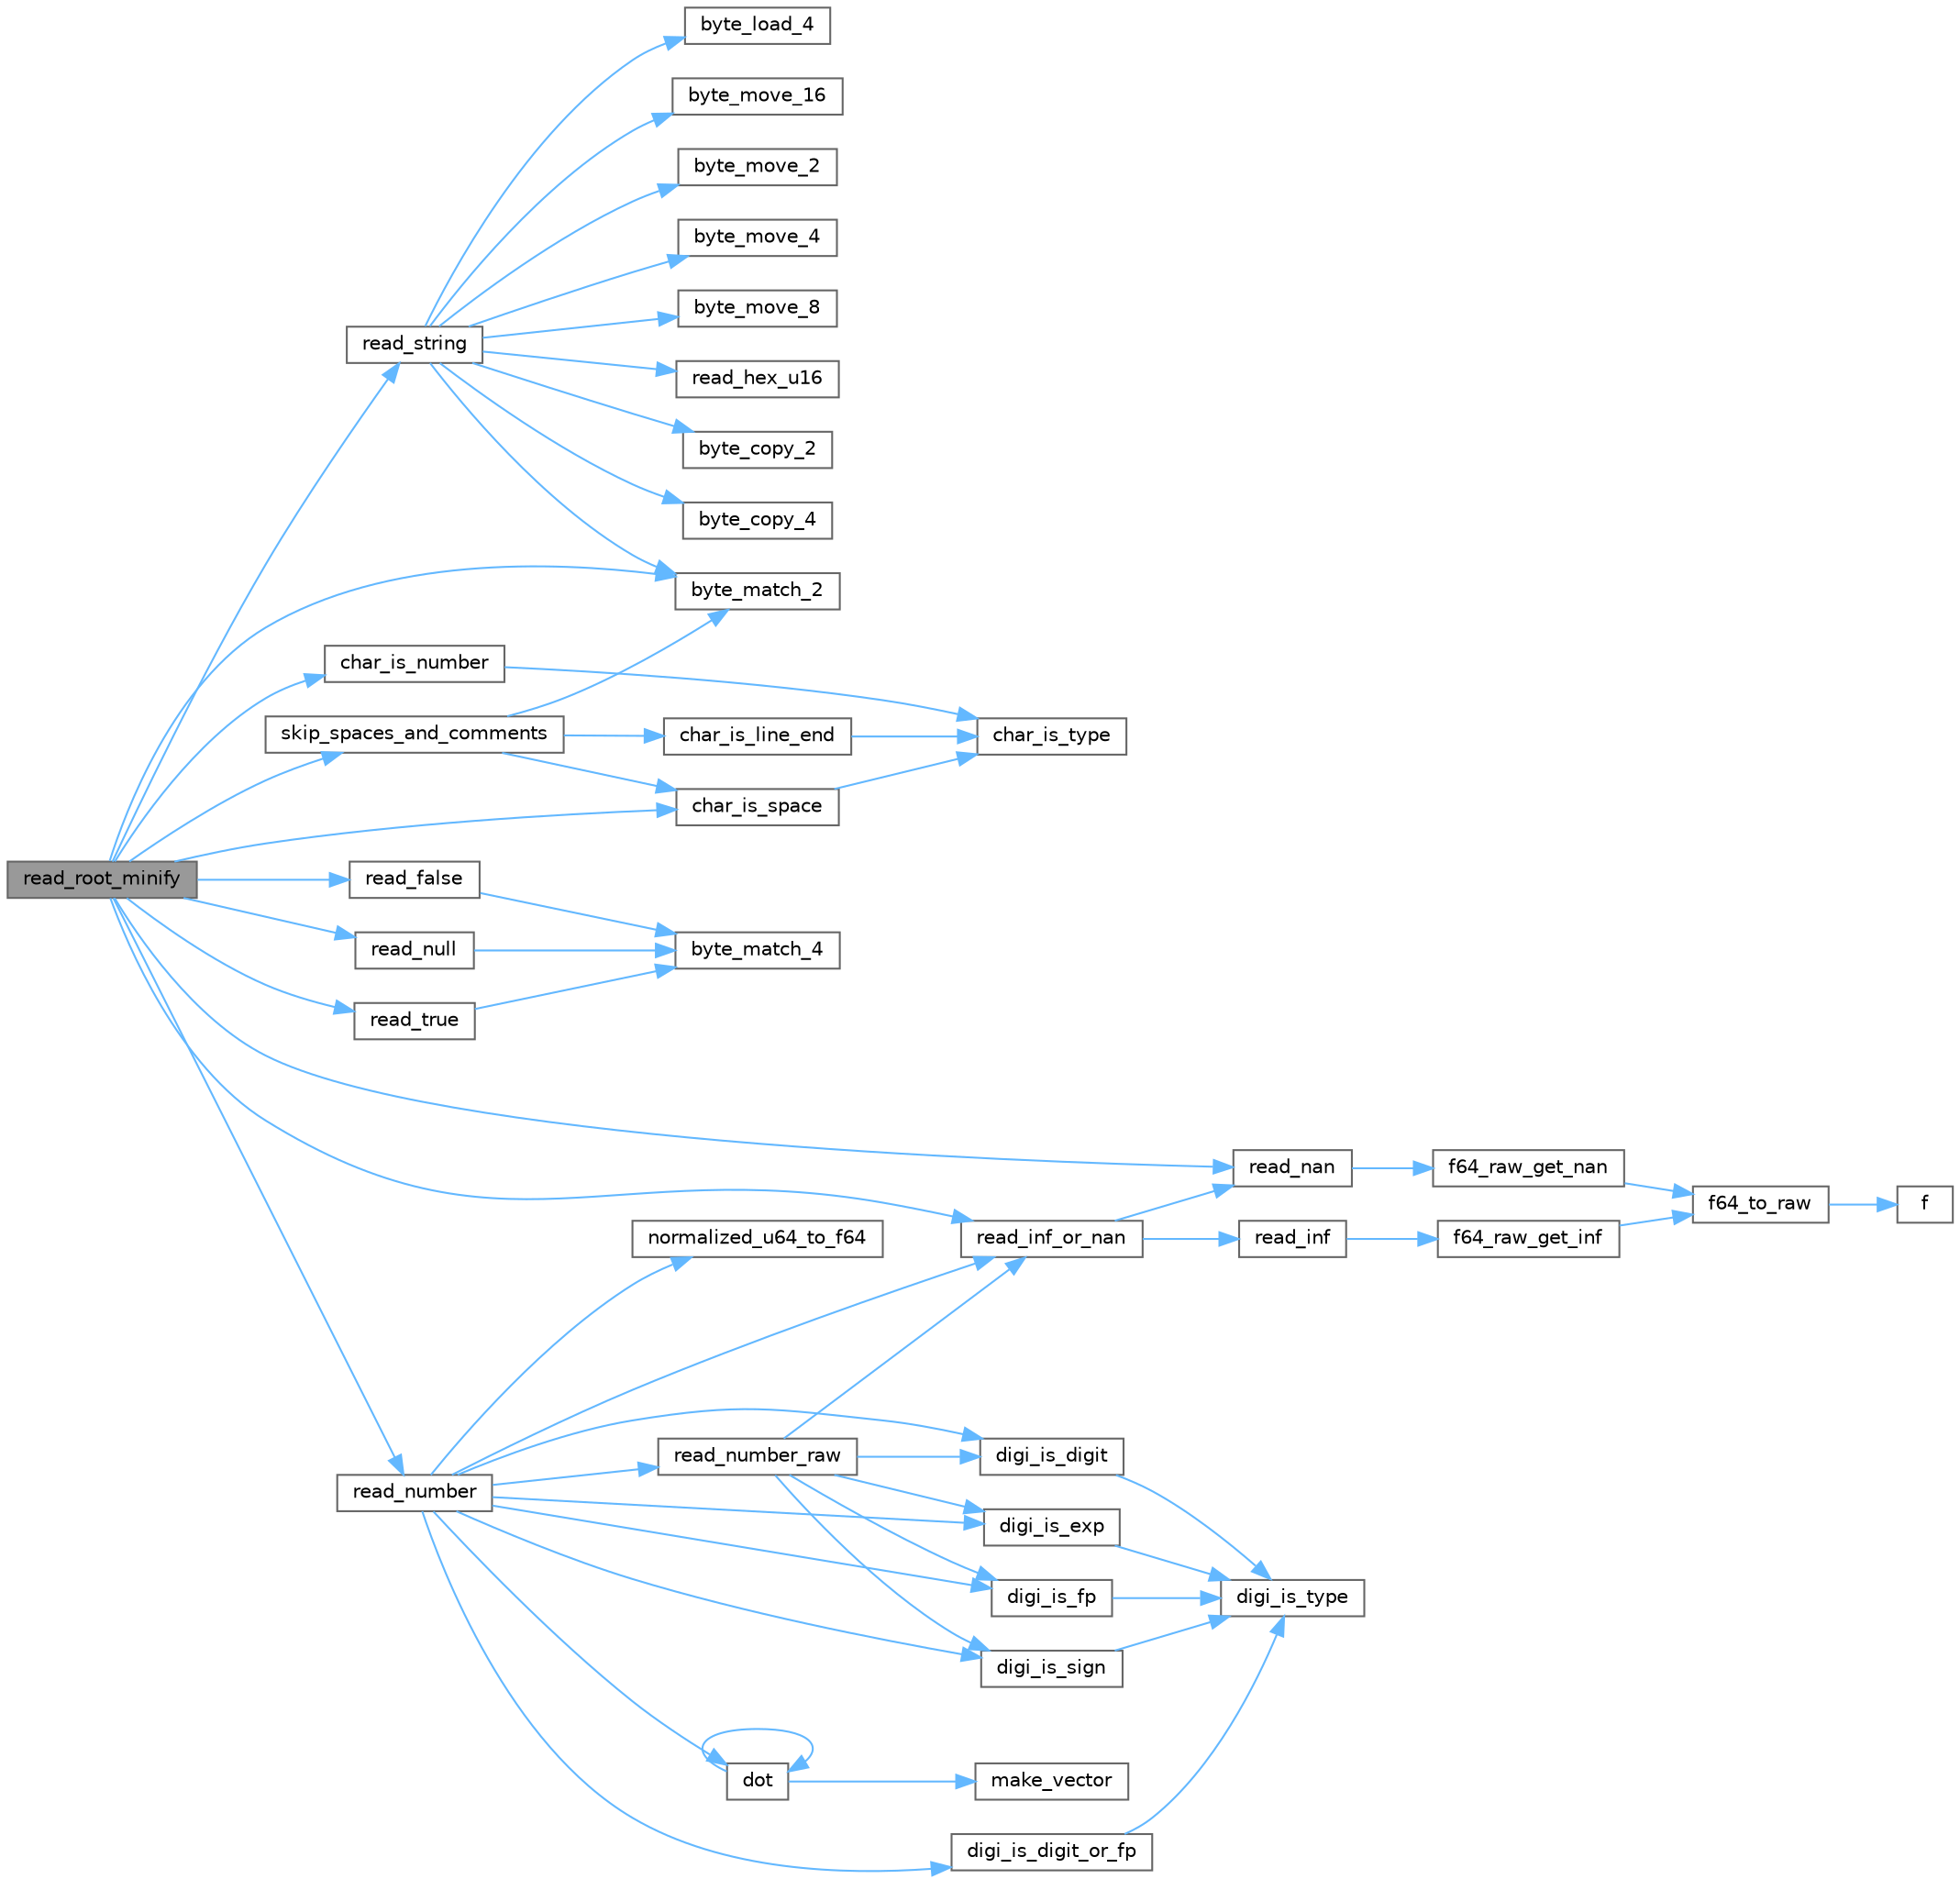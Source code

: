 digraph "read_root_minify"
{
 // LATEX_PDF_SIZE
  bgcolor="transparent";
  edge [fontname=Helvetica,fontsize=10,labelfontname=Helvetica,labelfontsize=10];
  node [fontname=Helvetica,fontsize=10,shape=box,height=0.2,width=0.4];
  rankdir="LR";
  Node1 [id="Node000001",label="read_root_minify",height=0.2,width=0.4,color="gray40", fillcolor="grey60", style="filled", fontcolor="black",tooltip=" "];
  Node1 -> Node2 [id="edge58_Node000001_Node000002",color="steelblue1",style="solid",tooltip=" "];
  Node2 [id="Node000002",label="byte_match_2",height=0.2,width=0.4,color="grey40", fillcolor="white", style="filled",URL="$yyjson_8c.html#a3a0b543ccc96758e3d9632773ab82632",tooltip=" "];
  Node1 -> Node3 [id="edge59_Node000001_Node000003",color="steelblue1",style="solid",tooltip=" "];
  Node3 [id="Node000003",label="char_is_number",height=0.2,width=0.4,color="grey40", fillcolor="white", style="filled",URL="$yyjson_8c.html#abf57d5a39008af9ef13462c45631a0fc",tooltip=" "];
  Node3 -> Node4 [id="edge60_Node000003_Node000004",color="steelblue1",style="solid",tooltip=" "];
  Node4 [id="Node000004",label="char_is_type",height=0.2,width=0.4,color="grey40", fillcolor="white", style="filled",URL="$yyjson_8c.html#a92720506373a97d8d6f198ea37ce3cb1",tooltip=" "];
  Node1 -> Node5 [id="edge61_Node000001_Node000005",color="steelblue1",style="solid",tooltip=" "];
  Node5 [id="Node000005",label="char_is_space",height=0.2,width=0.4,color="grey40", fillcolor="white", style="filled",URL="$yyjson_8c.html#a4c4d781bdc30adffcee30f192e4869c8",tooltip=" "];
  Node5 -> Node4 [id="edge62_Node000005_Node000004",color="steelblue1",style="solid",tooltip=" "];
  Node1 -> Node6 [id="edge63_Node000001_Node000006",color="steelblue1",style="solid",tooltip=" "];
  Node6 [id="Node000006",label="read_false",height=0.2,width=0.4,color="grey40", fillcolor="white", style="filled",URL="$yyjson_8c.html#a8372211a6f5de545766529f4e4cc19e8",tooltip=" "];
  Node6 -> Node7 [id="edge64_Node000006_Node000007",color="steelblue1",style="solid",tooltip=" "];
  Node7 [id="Node000007",label="byte_match_4",height=0.2,width=0.4,color="grey40", fillcolor="white", style="filled",URL="$yyjson_8c.html#a34726fa714e2bf7c56f8a70bda417597",tooltip=" "];
  Node1 -> Node8 [id="edge65_Node000001_Node000008",color="steelblue1",style="solid",tooltip=" "];
  Node8 [id="Node000008",label="read_inf_or_nan",height=0.2,width=0.4,color="grey40", fillcolor="white", style="filled",URL="$yyjson_8c.html#a720bbd325fe3ba03734213f3987a9dd9",tooltip=" "];
  Node8 -> Node9 [id="edge66_Node000008_Node000009",color="steelblue1",style="solid",tooltip=" "];
  Node9 [id="Node000009",label="read_inf",height=0.2,width=0.4,color="grey40", fillcolor="white", style="filled",URL="$yyjson_8c.html#ae2c50c33e8663e8985150a3c19fb7774",tooltip=" "];
  Node9 -> Node10 [id="edge67_Node000009_Node000010",color="steelblue1",style="solid",tooltip=" "];
  Node10 [id="Node000010",label="f64_raw_get_inf",height=0.2,width=0.4,color="grey40", fillcolor="white", style="filled",URL="$yyjson_8c.html#a04d771f42f933e51b8e3f09bc3bf485f",tooltip=" "];
  Node10 -> Node11 [id="edge68_Node000010_Node000011",color="steelblue1",style="solid",tooltip=" "];
  Node11 [id="Node000011",label="f64_to_raw",height=0.2,width=0.4,color="grey40", fillcolor="white", style="filled",URL="$yyjson_8c.html#a7b07011750e09f41144ee6c4aafa1475",tooltip=" "];
  Node11 -> Node12 [id="edge69_Node000011_Node000012",color="steelblue1",style="solid",tooltip=" "];
  Node12 [id="Node000012",label="f",height=0.2,width=0.4,color="grey40", fillcolor="white", style="filled",URL="$cxx11__tensor__map_8cpp.html#a7f507fea02198f6cb81c86640c7b1a4e",tooltip=" "];
  Node8 -> Node13 [id="edge70_Node000008_Node000013",color="steelblue1",style="solid",tooltip=" "];
  Node13 [id="Node000013",label="read_nan",height=0.2,width=0.4,color="grey40", fillcolor="white", style="filled",URL="$yyjson_8c.html#a61c49628369584d4d256add73d1a5fac",tooltip=" "];
  Node13 -> Node14 [id="edge71_Node000013_Node000014",color="steelblue1",style="solid",tooltip=" "];
  Node14 [id="Node000014",label="f64_raw_get_nan",height=0.2,width=0.4,color="grey40", fillcolor="white", style="filled",URL="$yyjson_8c.html#a52154ab6c7dc6d98fc7b916ef2525724",tooltip=" "];
  Node14 -> Node11 [id="edge72_Node000014_Node000011",color="steelblue1",style="solid",tooltip=" "];
  Node1 -> Node13 [id="edge73_Node000001_Node000013",color="steelblue1",style="solid",tooltip=" "];
  Node1 -> Node15 [id="edge74_Node000001_Node000015",color="steelblue1",style="solid",tooltip=" "];
  Node15 [id="Node000015",label="read_null",height=0.2,width=0.4,color="grey40", fillcolor="white", style="filled",URL="$yyjson_8c.html#a08f27fa4d71c993e7c6791ae47cb3ed7",tooltip=" "];
  Node15 -> Node7 [id="edge75_Node000015_Node000007",color="steelblue1",style="solid",tooltip=" "];
  Node1 -> Node16 [id="edge76_Node000001_Node000016",color="steelblue1",style="solid",tooltip=" "];
  Node16 [id="Node000016",label="read_number",height=0.2,width=0.4,color="grey40", fillcolor="white", style="filled",URL="$yyjson_8c.html#ae80f29f6843f936808fbe5a48e48dabc",tooltip=" "];
  Node16 -> Node17 [id="edge77_Node000016_Node000017",color="steelblue1",style="solid",tooltip=" "];
  Node17 [id="Node000017",label="digi_is_digit",height=0.2,width=0.4,color="grey40", fillcolor="white", style="filled",URL="$yyjson_8c.html#ac16e36c200b16a17041aac1ed37276d7",tooltip=" "];
  Node17 -> Node18 [id="edge78_Node000017_Node000018",color="steelblue1",style="solid",tooltip=" "];
  Node18 [id="Node000018",label="digi_is_type",height=0.2,width=0.4,color="grey40", fillcolor="white", style="filled",URL="$yyjson_8c.html#aae236fd488306e08c5844189ad6d6570",tooltip=" "];
  Node16 -> Node19 [id="edge79_Node000016_Node000019",color="steelblue1",style="solid",tooltip=" "];
  Node19 [id="Node000019",label="digi_is_digit_or_fp",height=0.2,width=0.4,color="grey40", fillcolor="white", style="filled",URL="$yyjson_8c.html#aee912f37b76d8da7a4e2ca5a88d17d76",tooltip=" "];
  Node19 -> Node18 [id="edge80_Node000019_Node000018",color="steelblue1",style="solid",tooltip=" "];
  Node16 -> Node20 [id="edge81_Node000016_Node000020",color="steelblue1",style="solid",tooltip=" "];
  Node20 [id="Node000020",label="digi_is_exp",height=0.2,width=0.4,color="grey40", fillcolor="white", style="filled",URL="$yyjson_8c.html#ad25dff9b718d68793b54d09d4dfc8526",tooltip=" "];
  Node20 -> Node18 [id="edge82_Node000020_Node000018",color="steelblue1",style="solid",tooltip=" "];
  Node16 -> Node21 [id="edge83_Node000016_Node000021",color="steelblue1",style="solid",tooltip=" "];
  Node21 [id="Node000021",label="digi_is_fp",height=0.2,width=0.4,color="grey40", fillcolor="white", style="filled",URL="$yyjson_8c.html#ac38bca46c8cbb1107ca4188d2eb4fcbe",tooltip=" "];
  Node21 -> Node18 [id="edge84_Node000021_Node000018",color="steelblue1",style="solid",tooltip=" "];
  Node16 -> Node22 [id="edge85_Node000016_Node000022",color="steelblue1",style="solid",tooltip=" "];
  Node22 [id="Node000022",label="digi_is_sign",height=0.2,width=0.4,color="grey40", fillcolor="white", style="filled",URL="$yyjson_8c.html#a078553b0c6c304a46441a196aad05129",tooltip=" "];
  Node22 -> Node18 [id="edge86_Node000022_Node000018",color="steelblue1",style="solid",tooltip=" "];
  Node16 -> Node23 [id="edge87_Node000016_Node000023",color="steelblue1",style="solid",tooltip=" "];
  Node23 [id="Node000023",label="dot",height=0.2,width=0.4,color="grey40", fillcolor="white", style="filled",URL="$level1__real__impl_8h.html#a7a40e5a367460d00c6cdeeb23e8b780b",tooltip=" "];
  Node23 -> Node23 [id="edge88_Node000023_Node000023",color="steelblue1",style="solid",tooltip=" "];
  Node23 -> Node24 [id="edge89_Node000023_Node000024",color="steelblue1",style="solid",tooltip=" "];
  Node24 [id="Node000024",label="make_vector",height=0.2,width=0.4,color="grey40", fillcolor="white", style="filled",URL="$external_2taskflow_23rd-party_2eigen-3_83_87_2blas_2common_8h.html#a5271e1713820dbe05a27309a551c63a8",tooltip=" "];
  Node16 -> Node25 [id="edge90_Node000016_Node000025",color="steelblue1",style="solid",tooltip=" "];
  Node25 [id="Node000025",label="normalized_u64_to_f64",height=0.2,width=0.4,color="grey40", fillcolor="white", style="filled",URL="$yyjson_8c.html#aee878603775170bfda13233591eceec0",tooltip=" "];
  Node16 -> Node8 [id="edge91_Node000016_Node000008",color="steelblue1",style="solid",tooltip=" "];
  Node16 -> Node26 [id="edge92_Node000016_Node000026",color="steelblue1",style="solid",tooltip=" "];
  Node26 [id="Node000026",label="read_number_raw",height=0.2,width=0.4,color="grey40", fillcolor="white", style="filled",URL="$yyjson_8c.html#a17e53cae5ed1a998445df0ee5e95434e",tooltip=" "];
  Node26 -> Node17 [id="edge93_Node000026_Node000017",color="steelblue1",style="solid",tooltip=" "];
  Node26 -> Node20 [id="edge94_Node000026_Node000020",color="steelblue1",style="solid",tooltip=" "];
  Node26 -> Node21 [id="edge95_Node000026_Node000021",color="steelblue1",style="solid",tooltip=" "];
  Node26 -> Node22 [id="edge96_Node000026_Node000022",color="steelblue1",style="solid",tooltip=" "];
  Node26 -> Node8 [id="edge97_Node000026_Node000008",color="steelblue1",style="solid",tooltip=" "];
  Node1 -> Node27 [id="edge98_Node000001_Node000027",color="steelblue1",style="solid",tooltip=" "];
  Node27 [id="Node000027",label="read_string",height=0.2,width=0.4,color="grey40", fillcolor="white", style="filled",URL="$yyjson_8c.html#a804945ea7ab88a55f6c71afe2ef28508",tooltip=" "];
  Node27 -> Node28 [id="edge99_Node000027_Node000028",color="steelblue1",style="solid",tooltip=" "];
  Node28 [id="Node000028",label="byte_copy_2",height=0.2,width=0.4,color="grey40", fillcolor="white", style="filled",URL="$yyjson_8c.html#ac6a11726824f52b6413a67488f5a3152",tooltip=" "];
  Node27 -> Node29 [id="edge100_Node000027_Node000029",color="steelblue1",style="solid",tooltip=" "];
  Node29 [id="Node000029",label="byte_copy_4",height=0.2,width=0.4,color="grey40", fillcolor="white", style="filled",URL="$yyjson_8c.html#a98219967baeab34ab615b4ccda0df146",tooltip=" "];
  Node27 -> Node30 [id="edge101_Node000027_Node000030",color="steelblue1",style="solid",tooltip=" "];
  Node30 [id="Node000030",label="byte_load_4",height=0.2,width=0.4,color="grey40", fillcolor="white", style="filled",URL="$yyjson_8c.html#a87c460a03bebacd0dcdad97440488c2b",tooltip=" "];
  Node27 -> Node2 [id="edge102_Node000027_Node000002",color="steelblue1",style="solid",tooltip=" "];
  Node27 -> Node31 [id="edge103_Node000027_Node000031",color="steelblue1",style="solid",tooltip=" "];
  Node31 [id="Node000031",label="byte_move_16",height=0.2,width=0.4,color="grey40", fillcolor="white", style="filled",URL="$yyjson_8c.html#a133d71145abef5ab727e5d3bc7d7d3cc",tooltip=" "];
  Node27 -> Node32 [id="edge104_Node000027_Node000032",color="steelblue1",style="solid",tooltip=" "];
  Node32 [id="Node000032",label="byte_move_2",height=0.2,width=0.4,color="grey40", fillcolor="white", style="filled",URL="$yyjson_8c.html#a937b93922fffb9ba4853a8c20954aa5b",tooltip=" "];
  Node27 -> Node33 [id="edge105_Node000027_Node000033",color="steelblue1",style="solid",tooltip=" "];
  Node33 [id="Node000033",label="byte_move_4",height=0.2,width=0.4,color="grey40", fillcolor="white", style="filled",URL="$yyjson_8c.html#aa5ca17990694a6718874be6817b38ed4",tooltip=" "];
  Node27 -> Node34 [id="edge106_Node000027_Node000034",color="steelblue1",style="solid",tooltip=" "];
  Node34 [id="Node000034",label="byte_move_8",height=0.2,width=0.4,color="grey40", fillcolor="white", style="filled",URL="$yyjson_8c.html#a358fd32f651a73a41814fb2229dae049",tooltip=" "];
  Node27 -> Node35 [id="edge107_Node000027_Node000035",color="steelblue1",style="solid",tooltip=" "];
  Node35 [id="Node000035",label="read_hex_u16",height=0.2,width=0.4,color="grey40", fillcolor="white", style="filled",URL="$yyjson_8c.html#add45e53bf46ccf2467cc535d9bd89717",tooltip=" "];
  Node1 -> Node36 [id="edge108_Node000001_Node000036",color="steelblue1",style="solid",tooltip=" "];
  Node36 [id="Node000036",label="read_true",height=0.2,width=0.4,color="grey40", fillcolor="white", style="filled",URL="$yyjson_8c.html#ac13d82fdd527dfe489b5004bd7339b04",tooltip=" "];
  Node36 -> Node7 [id="edge109_Node000036_Node000007",color="steelblue1",style="solid",tooltip=" "];
  Node1 -> Node37 [id="edge110_Node000001_Node000037",color="steelblue1",style="solid",tooltip=" "];
  Node37 [id="Node000037",label="skip_spaces_and_comments",height=0.2,width=0.4,color="grey40", fillcolor="white", style="filled",URL="$yyjson_8c.html#abb4ba1f891e94f62b208432ebd8c5a78",tooltip=" "];
  Node37 -> Node2 [id="edge111_Node000037_Node000002",color="steelblue1",style="solid",tooltip=" "];
  Node37 -> Node38 [id="edge112_Node000037_Node000038",color="steelblue1",style="solid",tooltip=" "];
  Node38 [id="Node000038",label="char_is_line_end",height=0.2,width=0.4,color="grey40", fillcolor="white", style="filled",URL="$yyjson_8c.html#acb4cb37d08c50567be86f8057cb413eb",tooltip=" "];
  Node38 -> Node4 [id="edge113_Node000038_Node000004",color="steelblue1",style="solid",tooltip=" "];
  Node37 -> Node5 [id="edge114_Node000037_Node000005",color="steelblue1",style="solid",tooltip=" "];
}

